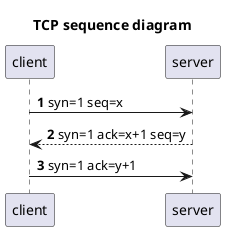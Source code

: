 @startuml
'https://plantuml.com/sequence-diagram
title TCP sequence diagram
autonumber

client -> server: syn=1 seq=x
server --> client: syn=1 ack=x+1 seq=y
client -> server: syn=1 ack=y+1

@enduml
